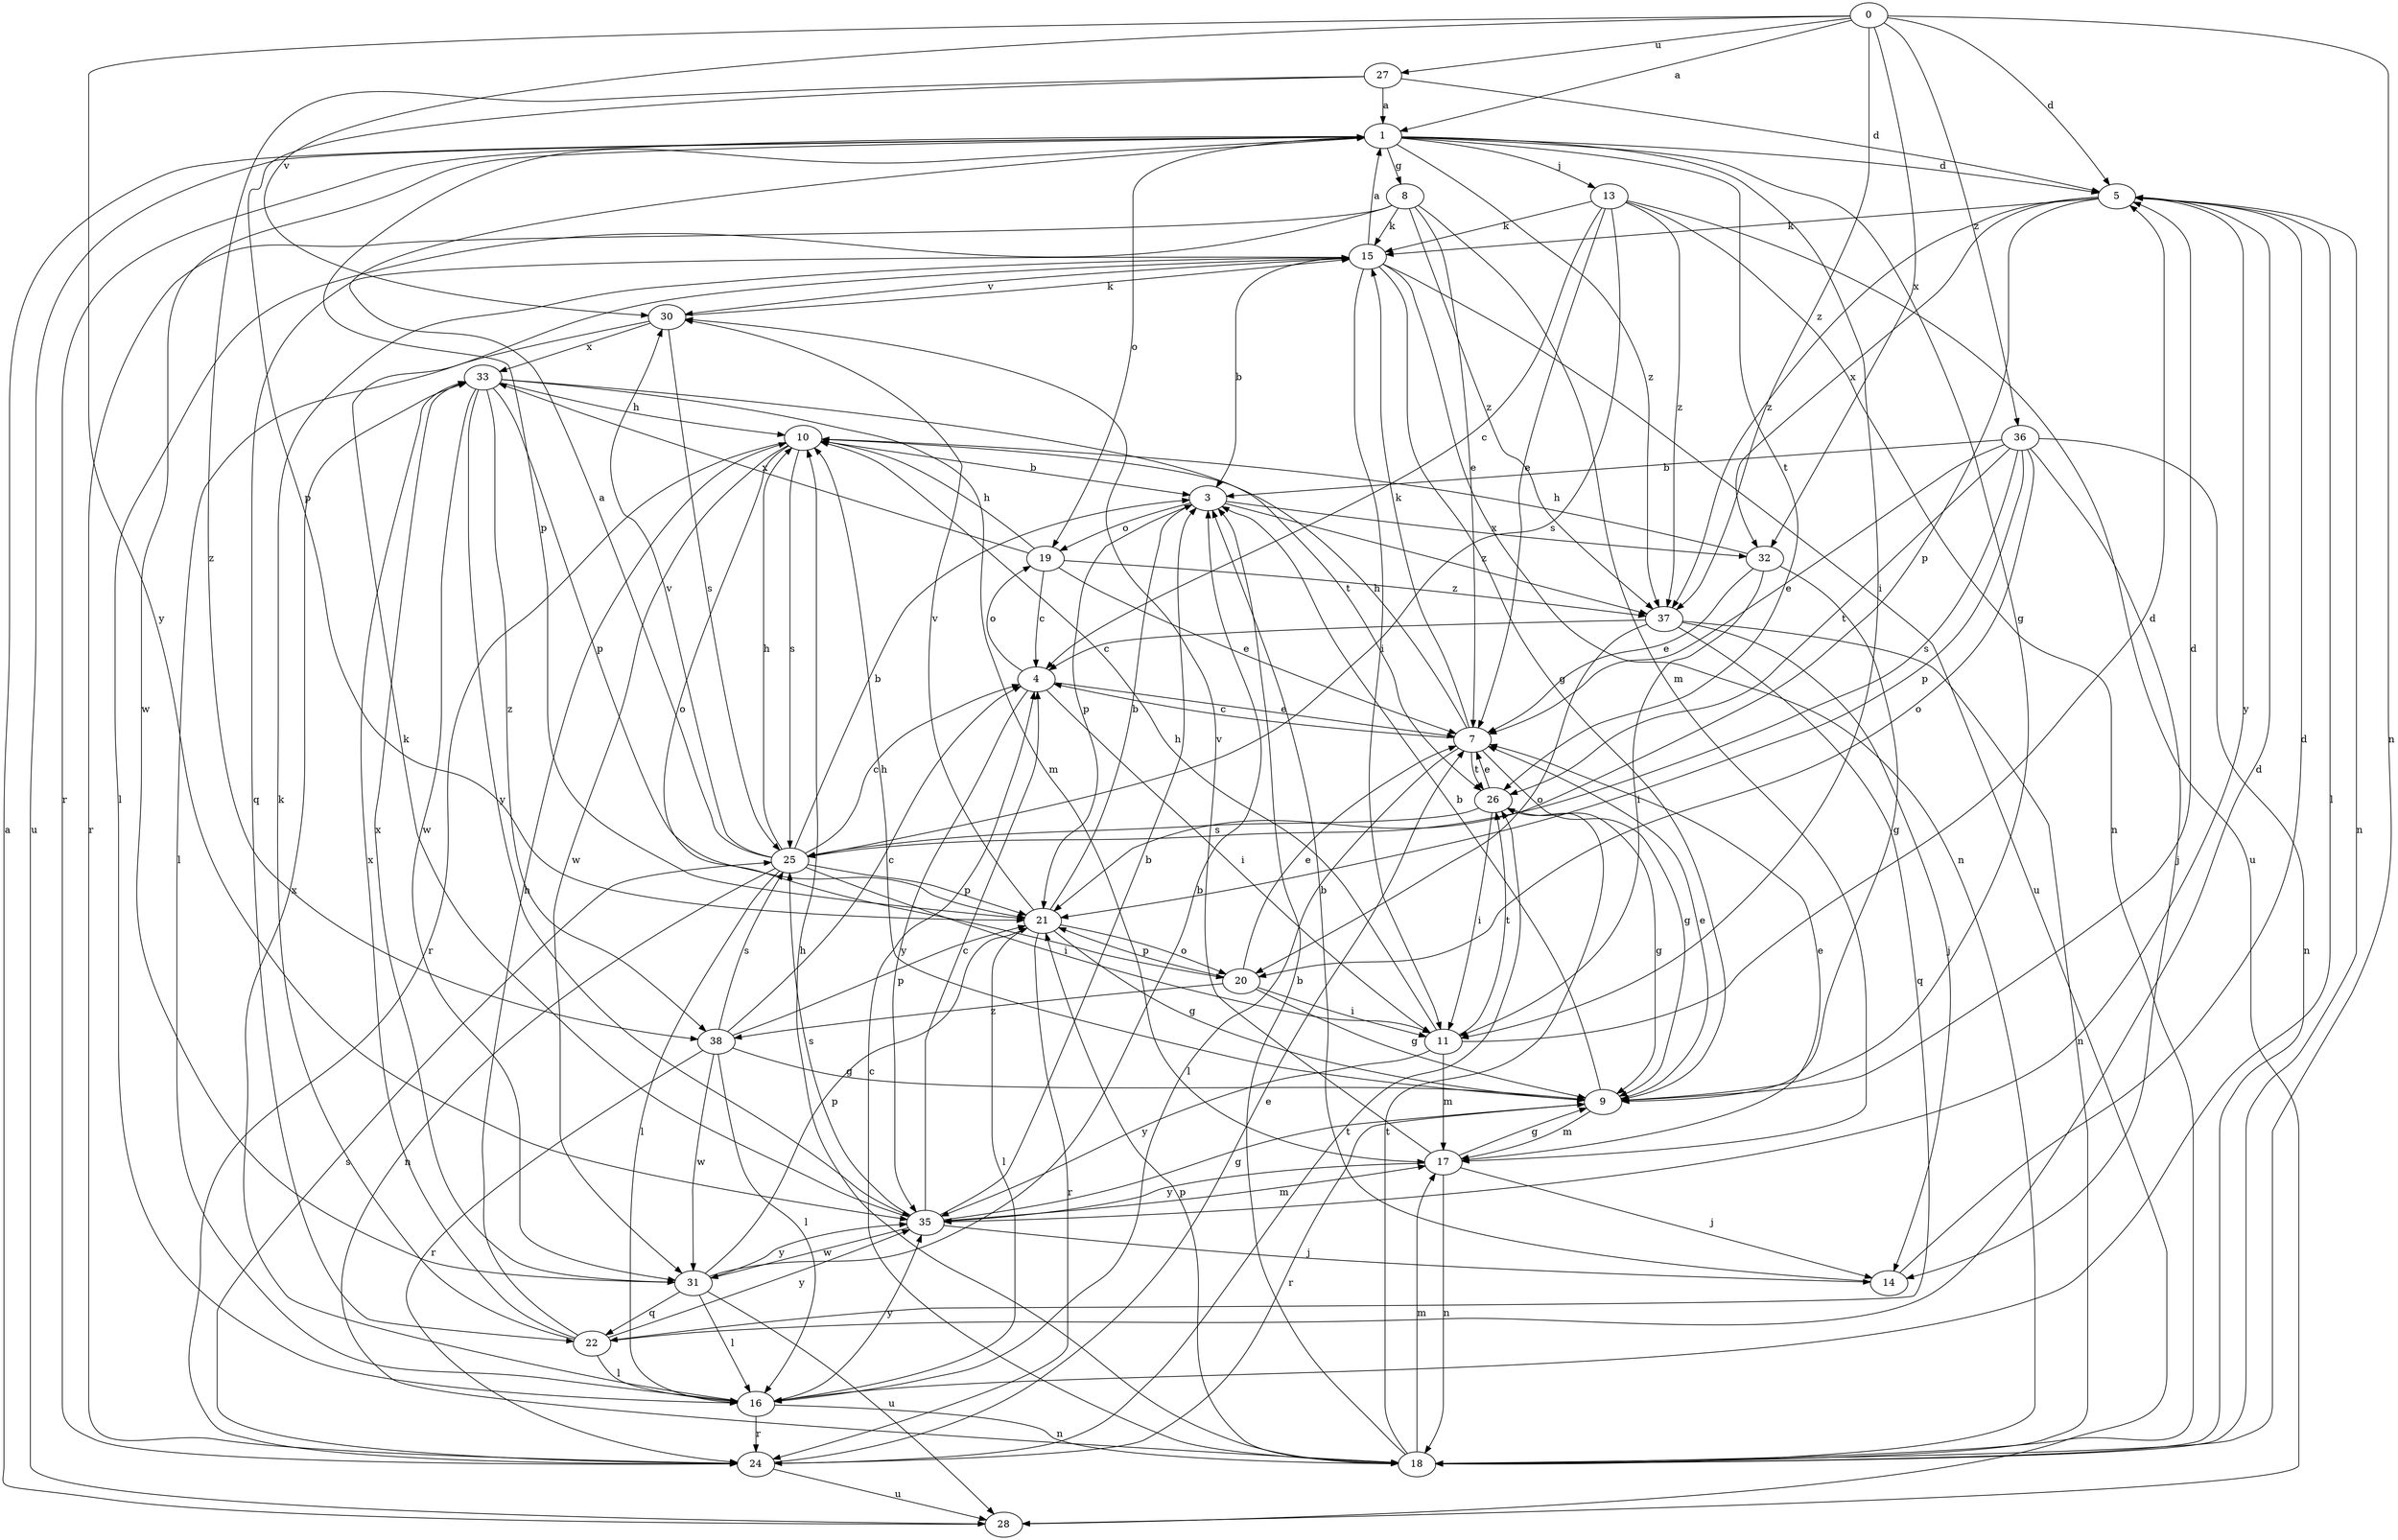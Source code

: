 strict digraph  {
0;
1;
3;
4;
5;
7;
8;
9;
10;
11;
13;
14;
15;
16;
17;
18;
19;
20;
21;
22;
24;
25;
26;
27;
28;
30;
31;
32;
33;
35;
36;
37;
38;
0 -> 1  [label=a];
0 -> 5  [label=d];
0 -> 18  [label=n];
0 -> 27  [label=u];
0 -> 30  [label=v];
0 -> 32  [label=x];
0 -> 35  [label=y];
0 -> 36  [label=z];
0 -> 37  [label=z];
1 -> 5  [label=d];
1 -> 8  [label=g];
1 -> 9  [label=g];
1 -> 11  [label=i];
1 -> 13  [label=j];
1 -> 19  [label=o];
1 -> 21  [label=p];
1 -> 24  [label=r];
1 -> 26  [label=t];
1 -> 28  [label=u];
1 -> 31  [label=w];
1 -> 37  [label=z];
3 -> 19  [label=o];
3 -> 21  [label=p];
3 -> 32  [label=x];
3 -> 37  [label=z];
4 -> 7  [label=e];
4 -> 11  [label=i];
4 -> 19  [label=o];
4 -> 35  [label=y];
5 -> 15  [label=k];
5 -> 16  [label=l];
5 -> 18  [label=n];
5 -> 21  [label=p];
5 -> 32  [label=x];
5 -> 35  [label=y];
5 -> 37  [label=z];
7 -> 4  [label=c];
7 -> 9  [label=g];
7 -> 10  [label=h];
7 -> 15  [label=k];
7 -> 16  [label=l];
7 -> 26  [label=t];
8 -> 7  [label=e];
8 -> 15  [label=k];
8 -> 16  [label=l];
8 -> 17  [label=m];
8 -> 24  [label=r];
8 -> 37  [label=z];
9 -> 3  [label=b];
9 -> 5  [label=d];
9 -> 7  [label=e];
9 -> 10  [label=h];
9 -> 17  [label=m];
9 -> 24  [label=r];
10 -> 3  [label=b];
10 -> 20  [label=o];
10 -> 24  [label=r];
10 -> 25  [label=s];
10 -> 31  [label=w];
11 -> 5  [label=d];
11 -> 10  [label=h];
11 -> 17  [label=m];
11 -> 26  [label=t];
11 -> 35  [label=y];
13 -> 4  [label=c];
13 -> 7  [label=e];
13 -> 15  [label=k];
13 -> 18  [label=n];
13 -> 25  [label=s];
13 -> 28  [label=u];
13 -> 37  [label=z];
14 -> 3  [label=b];
14 -> 5  [label=d];
15 -> 1  [label=a];
15 -> 3  [label=b];
15 -> 9  [label=g];
15 -> 11  [label=i];
15 -> 18  [label=n];
15 -> 22  [label=q];
15 -> 28  [label=u];
15 -> 30  [label=v];
16 -> 18  [label=n];
16 -> 24  [label=r];
16 -> 33  [label=x];
16 -> 35  [label=y];
17 -> 7  [label=e];
17 -> 9  [label=g];
17 -> 14  [label=j];
17 -> 18  [label=n];
17 -> 30  [label=v];
17 -> 35  [label=y];
18 -> 3  [label=b];
18 -> 4  [label=c];
18 -> 10  [label=h];
18 -> 17  [label=m];
18 -> 21  [label=p];
18 -> 26  [label=t];
19 -> 4  [label=c];
19 -> 7  [label=e];
19 -> 10  [label=h];
19 -> 33  [label=x];
19 -> 37  [label=z];
20 -> 7  [label=e];
20 -> 9  [label=g];
20 -> 11  [label=i];
20 -> 21  [label=p];
20 -> 38  [label=z];
21 -> 3  [label=b];
21 -> 9  [label=g];
21 -> 16  [label=l];
21 -> 20  [label=o];
21 -> 24  [label=r];
21 -> 30  [label=v];
22 -> 5  [label=d];
22 -> 10  [label=h];
22 -> 15  [label=k];
22 -> 16  [label=l];
22 -> 33  [label=x];
22 -> 35  [label=y];
24 -> 7  [label=e];
24 -> 25  [label=s];
24 -> 26  [label=t];
24 -> 28  [label=u];
25 -> 1  [label=a];
25 -> 3  [label=b];
25 -> 4  [label=c];
25 -> 10  [label=h];
25 -> 11  [label=i];
25 -> 16  [label=l];
25 -> 18  [label=n];
25 -> 21  [label=p];
25 -> 30  [label=v];
26 -> 7  [label=e];
26 -> 9  [label=g];
26 -> 11  [label=i];
26 -> 25  [label=s];
27 -> 1  [label=a];
27 -> 5  [label=d];
27 -> 21  [label=p];
27 -> 38  [label=z];
28 -> 1  [label=a];
30 -> 15  [label=k];
30 -> 16  [label=l];
30 -> 25  [label=s];
30 -> 33  [label=x];
31 -> 3  [label=b];
31 -> 16  [label=l];
31 -> 21  [label=p];
31 -> 22  [label=q];
31 -> 28  [label=u];
31 -> 33  [label=x];
31 -> 35  [label=y];
32 -> 7  [label=e];
32 -> 9  [label=g];
32 -> 10  [label=h];
32 -> 11  [label=i];
33 -> 10  [label=h];
33 -> 17  [label=m];
33 -> 21  [label=p];
33 -> 26  [label=t];
33 -> 31  [label=w];
33 -> 35  [label=y];
33 -> 38  [label=z];
35 -> 3  [label=b];
35 -> 4  [label=c];
35 -> 9  [label=g];
35 -> 14  [label=j];
35 -> 15  [label=k];
35 -> 17  [label=m];
35 -> 25  [label=s];
35 -> 31  [label=w];
36 -> 3  [label=b];
36 -> 7  [label=e];
36 -> 14  [label=j];
36 -> 18  [label=n];
36 -> 20  [label=o];
36 -> 21  [label=p];
36 -> 25  [label=s];
36 -> 26  [label=t];
37 -> 4  [label=c];
37 -> 14  [label=j];
37 -> 18  [label=n];
37 -> 20  [label=o];
37 -> 22  [label=q];
38 -> 4  [label=c];
38 -> 9  [label=g];
38 -> 16  [label=l];
38 -> 21  [label=p];
38 -> 24  [label=r];
38 -> 25  [label=s];
38 -> 31  [label=w];
}

